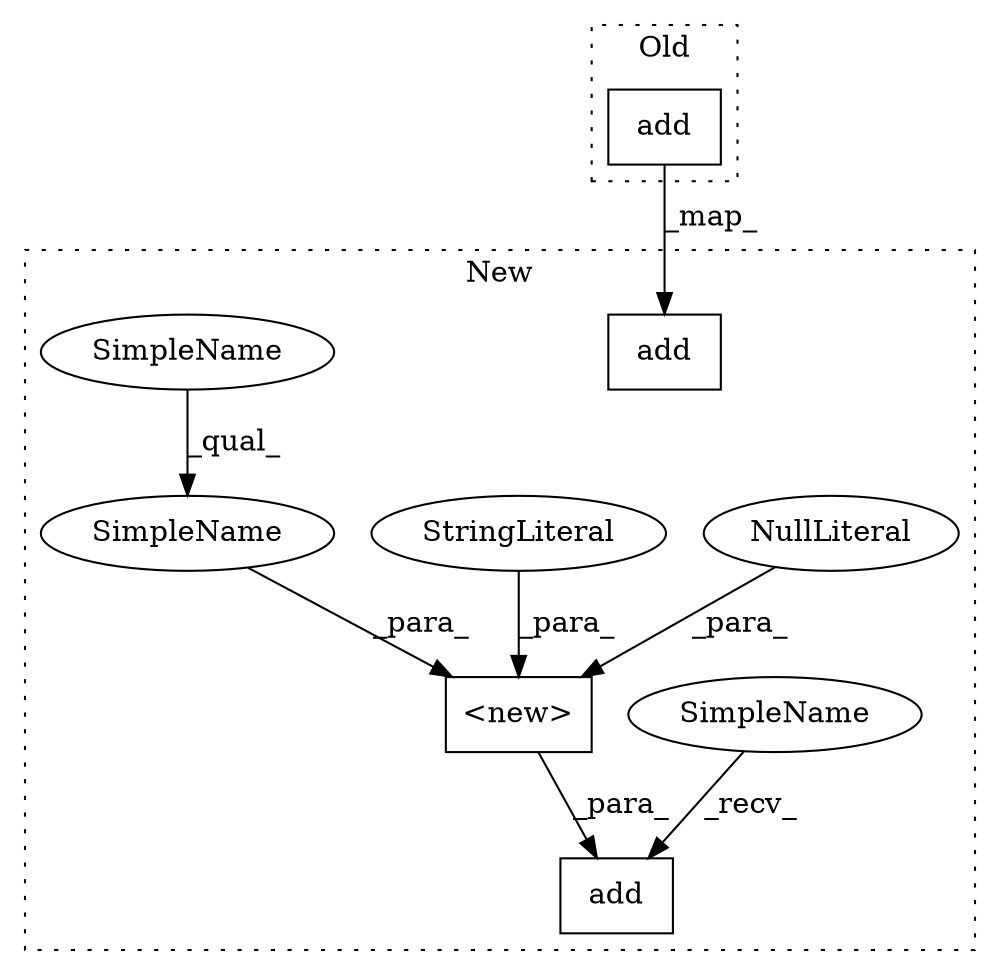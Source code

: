 digraph G {
subgraph cluster0 {
1 [label="add" a="32" s="6503,6641" l="4,1" shape="box"];
label = "Old";
style="dotted";
}
subgraph cluster1 {
2 [label="add" a="32" s="6197,6411" l="4,1" shape="box"];
3 [label="add" a="32" s="7156,7493" l="4,1" shape="box"];
4 [label="<new>" a="14" s="7160,7492" l="10,1" shape="box"];
5 [label="NullLiteral" a="33" s="7216" l="276" shape="ellipse"];
6 [label="SimpleName" a="42" s="7200" l="14" shape="ellipse"];
7 [label="StringLiteral" a="45" s="7170" l="28" shape="ellipse"];
8 [label="SimpleName" a="42" s="7154" l="1" shape="ellipse"];
9 [label="SimpleName" a="42" s="7200" l="10" shape="ellipse"];
label = "New";
style="dotted";
}
1 -> 2 [label="_map_"];
4 -> 3 [label="_para_"];
5 -> 4 [label="_para_"];
6 -> 4 [label="_para_"];
7 -> 4 [label="_para_"];
8 -> 3 [label="_recv_"];
9 -> 6 [label="_qual_"];
}